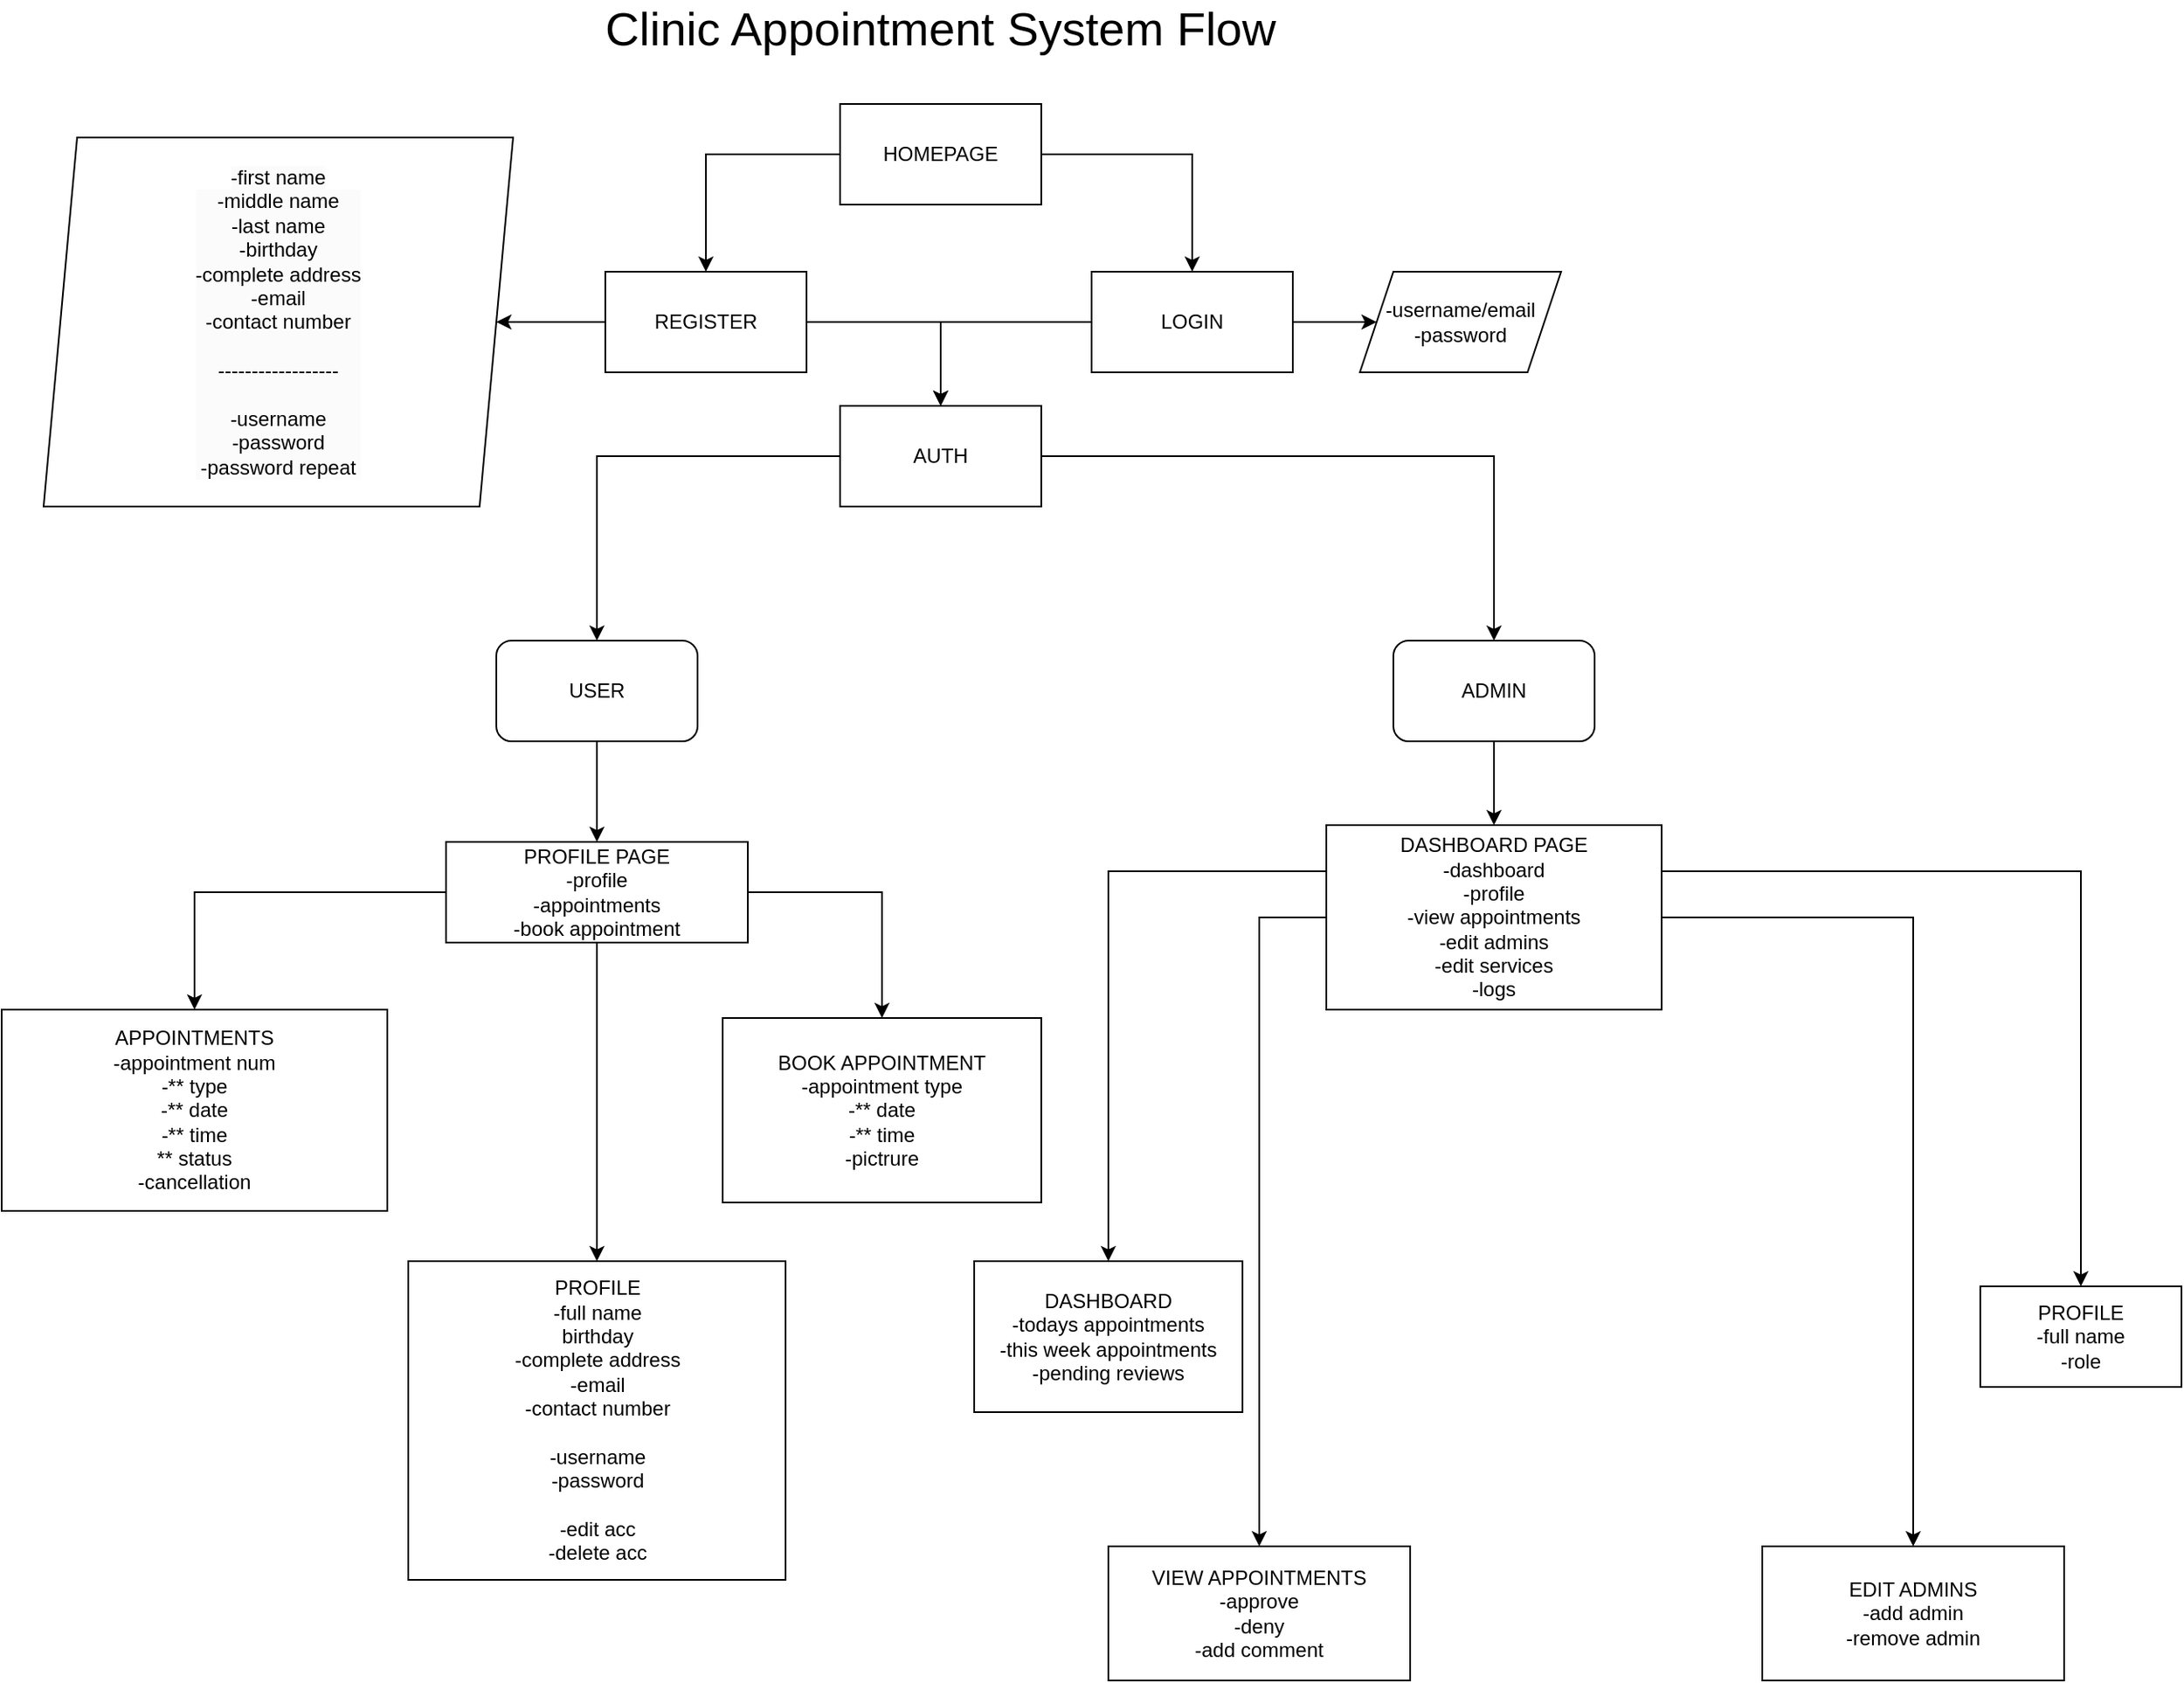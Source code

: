 <mxfile version="24.4.0" type="github">
  <diagram name="Page-1" id="2Ikt_EC1GCKtKshhTgcY">
    <mxGraphModel dx="1804" dy="620" grid="1" gridSize="10" guides="1" tooltips="1" connect="1" arrows="1" fold="1" page="1" pageScale="1" pageWidth="850" pageHeight="1100" math="0" shadow="0">
      <root>
        <mxCell id="0" />
        <mxCell id="1" parent="0" />
        <mxCell id="3c0A9AnZrhXUPr6MrEy5-3" style="edgeStyle=orthogonalEdgeStyle;rounded=0;orthogonalLoop=1;jettySize=auto;html=1;entryX=0.5;entryY=0;entryDx=0;entryDy=0;" edge="1" parent="1" source="3c0A9AnZrhXUPr6MrEy5-1" target="3c0A9AnZrhXUPr6MrEy5-4">
          <mxGeometry relative="1" as="geometry">
            <mxPoint x="110" y="220" as="targetPoint" />
          </mxGeometry>
        </mxCell>
        <mxCell id="3c0A9AnZrhXUPr6MrEy5-6" style="edgeStyle=orthogonalEdgeStyle;rounded=0;orthogonalLoop=1;jettySize=auto;html=1;entryX=0.5;entryY=0;entryDx=0;entryDy=0;" edge="1" parent="1" source="3c0A9AnZrhXUPr6MrEy5-1" target="3c0A9AnZrhXUPr6MrEy5-5">
          <mxGeometry relative="1" as="geometry" />
        </mxCell>
        <mxCell id="3c0A9AnZrhXUPr6MrEy5-1" value="HOMEPAGE" style="rounded=0;whiteSpace=wrap;html=1;" vertex="1" parent="1">
          <mxGeometry x="210" y="90" width="120" height="60" as="geometry" />
        </mxCell>
        <mxCell id="3c0A9AnZrhXUPr6MrEy5-2" value="Clinic Appointment System Flow" style="text;html=1;align=center;verticalAlign=middle;whiteSpace=wrap;rounded=0;fontStyle=0;fontFamily=Helvetica;fontSize=28;" vertex="1" parent="1">
          <mxGeometry x="40" y="30" width="460" height="30" as="geometry" />
        </mxCell>
        <mxCell id="3c0A9AnZrhXUPr6MrEy5-15" style="edgeStyle=orthogonalEdgeStyle;rounded=0;orthogonalLoop=1;jettySize=auto;html=1;entryX=1;entryY=0.5;entryDx=0;entryDy=0;" edge="1" parent="1" source="3c0A9AnZrhXUPr6MrEy5-4" target="3c0A9AnZrhXUPr6MrEy5-17">
          <mxGeometry relative="1" as="geometry">
            <mxPoint x="-40.0" y="220" as="targetPoint" />
          </mxGeometry>
        </mxCell>
        <mxCell id="3c0A9AnZrhXUPr6MrEy5-23" style="edgeStyle=orthogonalEdgeStyle;rounded=0;orthogonalLoop=1;jettySize=auto;html=1;entryX=0.5;entryY=0;entryDx=0;entryDy=0;" edge="1" parent="1" source="3c0A9AnZrhXUPr6MrEy5-4" target="3c0A9AnZrhXUPr6MrEy5-22">
          <mxGeometry relative="1" as="geometry" />
        </mxCell>
        <mxCell id="3c0A9AnZrhXUPr6MrEy5-4" value="REGISTER" style="rounded=0;whiteSpace=wrap;html=1;" vertex="1" parent="1">
          <mxGeometry x="70" y="190" width="120" height="60" as="geometry" />
        </mxCell>
        <mxCell id="3c0A9AnZrhXUPr6MrEy5-19" style="edgeStyle=orthogonalEdgeStyle;rounded=0;orthogonalLoop=1;jettySize=auto;html=1;entryX=0;entryY=0.5;entryDx=0;entryDy=0;" edge="1" parent="1" source="3c0A9AnZrhXUPr6MrEy5-5" target="3c0A9AnZrhXUPr6MrEy5-18">
          <mxGeometry relative="1" as="geometry" />
        </mxCell>
        <mxCell id="3c0A9AnZrhXUPr6MrEy5-24" style="edgeStyle=orthogonalEdgeStyle;rounded=0;orthogonalLoop=1;jettySize=auto;html=1;entryX=0.5;entryY=0;entryDx=0;entryDy=0;" edge="1" parent="1" source="3c0A9AnZrhXUPr6MrEy5-5" target="3c0A9AnZrhXUPr6MrEy5-22">
          <mxGeometry relative="1" as="geometry" />
        </mxCell>
        <mxCell id="3c0A9AnZrhXUPr6MrEy5-5" value="LOGIN" style="rounded=0;whiteSpace=wrap;html=1;" vertex="1" parent="1">
          <mxGeometry x="360" y="190" width="120" height="60" as="geometry" />
        </mxCell>
        <mxCell id="3c0A9AnZrhXUPr6MrEy5-33" style="edgeStyle=orthogonalEdgeStyle;rounded=0;orthogonalLoop=1;jettySize=auto;html=1;exitX=1;exitY=0.5;exitDx=0;exitDy=0;entryX=0.5;entryY=0;entryDx=0;entryDy=0;" edge="1" parent="1" source="3c0A9AnZrhXUPr6MrEy5-8" target="3c0A9AnZrhXUPr6MrEy5-13">
          <mxGeometry relative="1" as="geometry" />
        </mxCell>
        <mxCell id="3c0A9AnZrhXUPr6MrEy5-34" style="edgeStyle=orthogonalEdgeStyle;rounded=0;orthogonalLoop=1;jettySize=auto;html=1;exitX=0;exitY=0.5;exitDx=0;exitDy=0;entryX=0.5;entryY=0;entryDx=0;entryDy=0;" edge="1" parent="1" source="3c0A9AnZrhXUPr6MrEy5-8" target="3c0A9AnZrhXUPr6MrEy5-12">
          <mxGeometry relative="1" as="geometry" />
        </mxCell>
        <mxCell id="3c0A9AnZrhXUPr6MrEy5-37" style="edgeStyle=orthogonalEdgeStyle;rounded=0;orthogonalLoop=1;jettySize=auto;html=1;exitX=0.5;exitY=1;exitDx=0;exitDy=0;entryX=0.5;entryY=0;entryDx=0;entryDy=0;" edge="1" parent="1" source="3c0A9AnZrhXUPr6MrEy5-8" target="3c0A9AnZrhXUPr6MrEy5-38">
          <mxGeometry relative="1" as="geometry">
            <mxPoint x="10" y="840" as="targetPoint" />
          </mxGeometry>
        </mxCell>
        <mxCell id="3c0A9AnZrhXUPr6MrEy5-8" value="PROFILE PAGE&lt;div&gt;-profile&lt;br&gt;&lt;div&gt;-appointments&lt;/div&gt;&lt;div&gt;-book appointment&lt;/div&gt;&lt;/div&gt;" style="rounded=0;whiteSpace=wrap;html=1;" vertex="1" parent="1">
          <mxGeometry x="-25" y="530" width="180" height="60" as="geometry" />
        </mxCell>
        <mxCell id="3c0A9AnZrhXUPr6MrEy5-12" value="APPOINTMENTS&lt;div&gt;-appointment num&lt;/div&gt;&lt;div&gt;-** type&lt;/div&gt;&lt;div&gt;-** date&lt;/div&gt;&lt;div&gt;-** time&lt;/div&gt;&lt;div&gt;** status&lt;/div&gt;&lt;div&gt;-cancellation&lt;/div&gt;" style="rounded=0;whiteSpace=wrap;html=1;" vertex="1" parent="1">
          <mxGeometry x="-290" y="630" width="230" height="120" as="geometry" />
        </mxCell>
        <mxCell id="3c0A9AnZrhXUPr6MrEy5-13" value="BOOK APPOINTMENT&lt;div&gt;-appointment type&lt;/div&gt;&lt;div&gt;-** date&lt;/div&gt;&lt;div&gt;-** time&lt;/div&gt;&lt;div&gt;-pictrure&lt;/div&gt;" style="rounded=0;whiteSpace=wrap;html=1;" vertex="1" parent="1">
          <mxGeometry x="140" y="635" width="190" height="110" as="geometry" />
        </mxCell>
        <mxCell id="3c0A9AnZrhXUPr6MrEy5-17" value="&lt;span style=&quot;color: rgb(0, 0, 0); font-family: Helvetica; font-size: 12px; font-style: normal; font-variant-ligatures: normal; font-variant-caps: normal; font-weight: 400; letter-spacing: normal; orphans: 2; text-align: center; text-indent: 0px; text-transform: none; widows: 2; word-spacing: 0px; -webkit-text-stroke-width: 0px; white-space: normal; background-color: rgb(251, 251, 251); text-decoration-thickness: initial; text-decoration-style: initial; text-decoration-color: initial; display: inline !important; float: none;&quot;&gt;-first name&lt;/span&gt;&lt;div style=&quot;forced-color-adjust: none; color: rgb(0, 0, 0); font-family: Helvetica; font-size: 12px; font-style: normal; font-variant-ligatures: normal; font-variant-caps: normal; font-weight: 400; letter-spacing: normal; orphans: 2; text-align: center; text-indent: 0px; text-transform: none; widows: 2; word-spacing: 0px; -webkit-text-stroke-width: 0px; white-space: normal; background-color: rgb(251, 251, 251); text-decoration-thickness: initial; text-decoration-style: initial; text-decoration-color: initial;&quot;&gt;-middle name&lt;/div&gt;&lt;div style=&quot;forced-color-adjust: none; color: rgb(0, 0, 0); font-family: Helvetica; font-size: 12px; font-style: normal; font-variant-ligatures: normal; font-variant-caps: normal; font-weight: 400; letter-spacing: normal; orphans: 2; text-align: center; text-indent: 0px; text-transform: none; widows: 2; word-spacing: 0px; -webkit-text-stroke-width: 0px; white-space: normal; background-color: rgb(251, 251, 251); text-decoration-thickness: initial; text-decoration-style: initial; text-decoration-color: initial;&quot;&gt;-last name&lt;/div&gt;&lt;div style=&quot;forced-color-adjust: none; color: rgb(0, 0, 0); font-family: Helvetica; font-size: 12px; font-style: normal; font-variant-ligatures: normal; font-variant-caps: normal; font-weight: 400; letter-spacing: normal; orphans: 2; text-align: center; text-indent: 0px; text-transform: none; widows: 2; word-spacing: 0px; -webkit-text-stroke-width: 0px; white-space: normal; background-color: rgb(251, 251, 251); text-decoration-thickness: initial; text-decoration-style: initial; text-decoration-color: initial;&quot;&gt;-birthday&lt;br style=&quot;forced-color-adjust: none;&quot;&gt;&lt;/div&gt;&lt;div style=&quot;forced-color-adjust: none; color: rgb(0, 0, 0); font-family: Helvetica; font-size: 12px; font-style: normal; font-variant-ligatures: normal; font-variant-caps: normal; font-weight: 400; letter-spacing: normal; orphans: 2; text-align: center; text-indent: 0px; text-transform: none; widows: 2; word-spacing: 0px; -webkit-text-stroke-width: 0px; white-space: normal; background-color: rgb(251, 251, 251); text-decoration-thickness: initial; text-decoration-style: initial; text-decoration-color: initial;&quot;&gt;-complete address&lt;/div&gt;&lt;div style=&quot;forced-color-adjust: none; color: rgb(0, 0, 0); font-family: Helvetica; font-size: 12px; font-style: normal; font-variant-ligatures: normal; font-variant-caps: normal; font-weight: 400; letter-spacing: normal; orphans: 2; text-align: center; text-indent: 0px; text-transform: none; widows: 2; word-spacing: 0px; -webkit-text-stroke-width: 0px; white-space: normal; background-color: rgb(251, 251, 251); text-decoration-thickness: initial; text-decoration-style: initial; text-decoration-color: initial;&quot;&gt;-email&lt;/div&gt;&lt;div style=&quot;forced-color-adjust: none; color: rgb(0, 0, 0); font-family: Helvetica; font-size: 12px; font-style: normal; font-variant-ligatures: normal; font-variant-caps: normal; font-weight: 400; letter-spacing: normal; orphans: 2; text-align: center; text-indent: 0px; text-transform: none; widows: 2; word-spacing: 0px; -webkit-text-stroke-width: 0px; white-space: normal; background-color: rgb(251, 251, 251); text-decoration-thickness: initial; text-decoration-style: initial; text-decoration-color: initial;&quot;&gt;-contact number&lt;/div&gt;&lt;div style=&quot;forced-color-adjust: none; color: rgb(0, 0, 0); font-family: Helvetica; font-size: 12px; font-style: normal; font-variant-ligatures: normal; font-variant-caps: normal; font-weight: 400; letter-spacing: normal; orphans: 2; text-align: center; text-indent: 0px; text-transform: none; widows: 2; word-spacing: 0px; -webkit-text-stroke-width: 0px; white-space: normal; background-color: rgb(251, 251, 251); text-decoration-thickness: initial; text-decoration-style: initial; text-decoration-color: initial;&quot;&gt;&lt;br&gt;&lt;/div&gt;&lt;div style=&quot;forced-color-adjust: none; color: rgb(0, 0, 0); font-family: Helvetica; font-size: 12px; font-style: normal; font-variant-ligatures: normal; font-variant-caps: normal; font-weight: 400; letter-spacing: normal; orphans: 2; text-align: center; text-indent: 0px; text-transform: none; widows: 2; word-spacing: 0px; -webkit-text-stroke-width: 0px; white-space: normal; background-color: rgb(251, 251, 251); text-decoration-thickness: initial; text-decoration-style: initial; text-decoration-color: initial;&quot;&gt;------------------&lt;/div&gt;&lt;div style=&quot;forced-color-adjust: none; color: rgb(0, 0, 0); font-family: Helvetica; font-size: 12px; font-style: normal; font-variant-ligatures: normal; font-variant-caps: normal; font-weight: 400; letter-spacing: normal; orphans: 2; text-align: center; text-indent: 0px; text-transform: none; widows: 2; word-spacing: 0px; -webkit-text-stroke-width: 0px; white-space: normal; background-color: rgb(251, 251, 251); text-decoration-thickness: initial; text-decoration-style: initial; text-decoration-color: initial;&quot;&gt;&lt;br&gt;&lt;/div&gt;&lt;div style=&quot;forced-color-adjust: none; color: rgb(0, 0, 0); font-family: Helvetica; font-size: 12px; font-style: normal; font-variant-ligatures: normal; font-variant-caps: normal; font-weight: 400; letter-spacing: normal; orphans: 2; text-align: center; text-indent: 0px; text-transform: none; widows: 2; word-spacing: 0px; -webkit-text-stroke-width: 0px; white-space: normal; background-color: rgb(251, 251, 251); text-decoration-thickness: initial; text-decoration-style: initial; text-decoration-color: initial;&quot;&gt;-username&lt;/div&gt;&lt;div style=&quot;forced-color-adjust: none; color: rgb(0, 0, 0); font-family: Helvetica; font-size: 12px; font-style: normal; font-variant-ligatures: normal; font-variant-caps: normal; font-weight: 400; letter-spacing: normal; orphans: 2; text-align: center; text-indent: 0px; text-transform: none; widows: 2; word-spacing: 0px; -webkit-text-stroke-width: 0px; white-space: normal; background-color: rgb(251, 251, 251); text-decoration-thickness: initial; text-decoration-style: initial; text-decoration-color: initial;&quot;&gt;-password&lt;/div&gt;&lt;div style=&quot;forced-color-adjust: none; color: rgb(0, 0, 0); font-family: Helvetica; font-size: 12px; font-style: normal; font-variant-ligatures: normal; font-variant-caps: normal; font-weight: 400; letter-spacing: normal; orphans: 2; text-align: center; text-indent: 0px; text-transform: none; widows: 2; word-spacing: 0px; -webkit-text-stroke-width: 0px; white-space: normal; background-color: rgb(251, 251, 251); text-decoration-thickness: initial; text-decoration-style: initial; text-decoration-color: initial;&quot;&gt;-password repeat&lt;/div&gt;" style="shape=parallelogram;perimeter=parallelogramPerimeter;whiteSpace=wrap;html=1;fixedSize=1;" vertex="1" parent="1">
          <mxGeometry x="-265" y="110" width="280" height="220" as="geometry" />
        </mxCell>
        <mxCell id="3c0A9AnZrhXUPr6MrEy5-18" value="-username/email&lt;div&gt;-password&lt;/div&gt;" style="shape=parallelogram;perimeter=parallelogramPerimeter;whiteSpace=wrap;html=1;fixedSize=1;" vertex="1" parent="1">
          <mxGeometry x="520" y="190" width="120" height="60" as="geometry" />
        </mxCell>
        <mxCell id="3c0A9AnZrhXUPr6MrEy5-35" style="edgeStyle=orthogonalEdgeStyle;rounded=0;orthogonalLoop=1;jettySize=auto;html=1;exitX=0;exitY=0.5;exitDx=0;exitDy=0;entryX=0.5;entryY=0;entryDx=0;entryDy=0;" edge="1" parent="1" source="3c0A9AnZrhXUPr6MrEy5-22" target="3c0A9AnZrhXUPr6MrEy5-25">
          <mxGeometry relative="1" as="geometry" />
        </mxCell>
        <mxCell id="3c0A9AnZrhXUPr6MrEy5-36" style="edgeStyle=orthogonalEdgeStyle;rounded=0;orthogonalLoop=1;jettySize=auto;html=1;exitX=1;exitY=0.5;exitDx=0;exitDy=0;entryX=0.5;entryY=0;entryDx=0;entryDy=0;" edge="1" parent="1" source="3c0A9AnZrhXUPr6MrEy5-22" target="3c0A9AnZrhXUPr6MrEy5-26">
          <mxGeometry relative="1" as="geometry" />
        </mxCell>
        <mxCell id="3c0A9AnZrhXUPr6MrEy5-22" value="AUTH" style="rounded=0;whiteSpace=wrap;html=1;" vertex="1" parent="1">
          <mxGeometry x="210" y="270" width="120" height="60" as="geometry" />
        </mxCell>
        <mxCell id="3c0A9AnZrhXUPr6MrEy5-32" style="edgeStyle=orthogonalEdgeStyle;rounded=0;orthogonalLoop=1;jettySize=auto;html=1;exitX=0.5;exitY=1;exitDx=0;exitDy=0;entryX=0.5;entryY=0;entryDx=0;entryDy=0;" edge="1" parent="1" source="3c0A9AnZrhXUPr6MrEy5-25" target="3c0A9AnZrhXUPr6MrEy5-8">
          <mxGeometry relative="1" as="geometry" />
        </mxCell>
        <mxCell id="3c0A9AnZrhXUPr6MrEy5-25" value="USER" style="rounded=1;whiteSpace=wrap;html=1;" vertex="1" parent="1">
          <mxGeometry x="5" y="410" width="120" height="60" as="geometry" />
        </mxCell>
        <mxCell id="3c0A9AnZrhXUPr6MrEy5-31" style="edgeStyle=orthogonalEdgeStyle;rounded=0;orthogonalLoop=1;jettySize=auto;html=1;exitX=0.5;exitY=1;exitDx=0;exitDy=0;entryX=0.5;entryY=0;entryDx=0;entryDy=0;" edge="1" parent="1" source="3c0A9AnZrhXUPr6MrEy5-26" target="3c0A9AnZrhXUPr6MrEy5-30">
          <mxGeometry relative="1" as="geometry" />
        </mxCell>
        <mxCell id="3c0A9AnZrhXUPr6MrEy5-26" value="ADMIN" style="rounded=1;whiteSpace=wrap;html=1;" vertex="1" parent="1">
          <mxGeometry x="540" y="410" width="120" height="60" as="geometry" />
        </mxCell>
        <mxCell id="3c0A9AnZrhXUPr6MrEy5-47" style="edgeStyle=orthogonalEdgeStyle;rounded=0;orthogonalLoop=1;jettySize=auto;html=1;exitX=0;exitY=0.25;exitDx=0;exitDy=0;entryX=0.5;entryY=0;entryDx=0;entryDy=0;" edge="1" parent="1" source="3c0A9AnZrhXUPr6MrEy5-30" target="3c0A9AnZrhXUPr6MrEy5-41">
          <mxGeometry relative="1" as="geometry" />
        </mxCell>
        <mxCell id="3c0A9AnZrhXUPr6MrEy5-49" value="" style="edgeStyle=orthogonalEdgeStyle;rounded=0;orthogonalLoop=1;jettySize=auto;html=1;exitX=1;exitY=0.25;exitDx=0;exitDy=0;" edge="1" parent="1" source="3c0A9AnZrhXUPr6MrEy5-30" target="3c0A9AnZrhXUPr6MrEy5-48">
          <mxGeometry relative="1" as="geometry" />
        </mxCell>
        <mxCell id="3c0A9AnZrhXUPr6MrEy5-50" style="edgeStyle=orthogonalEdgeStyle;rounded=0;orthogonalLoop=1;jettySize=auto;html=1;exitX=0;exitY=0.5;exitDx=0;exitDy=0;entryX=0.5;entryY=0;entryDx=0;entryDy=0;" edge="1" parent="1" source="3c0A9AnZrhXUPr6MrEy5-30" target="3c0A9AnZrhXUPr6MrEy5-51">
          <mxGeometry relative="1" as="geometry">
            <mxPoint x="460" y="940" as="targetPoint" />
          </mxGeometry>
        </mxCell>
        <mxCell id="3c0A9AnZrhXUPr6MrEy5-52" style="edgeStyle=orthogonalEdgeStyle;rounded=0;orthogonalLoop=1;jettySize=auto;html=1;entryX=0.5;entryY=0;entryDx=0;entryDy=0;" edge="1" parent="1" source="3c0A9AnZrhXUPr6MrEy5-30" target="3c0A9AnZrhXUPr6MrEy5-53">
          <mxGeometry relative="1" as="geometry">
            <mxPoint x="850" y="950" as="targetPoint" />
          </mxGeometry>
        </mxCell>
        <mxCell id="3c0A9AnZrhXUPr6MrEy5-30" value="DASHBOARD PAGE&lt;div&gt;-dashboard&lt;/div&gt;&lt;div&gt;-profile&lt;/div&gt;&lt;div&gt;-view appointments&lt;/div&gt;&lt;div&gt;-edit admins&lt;/div&gt;&lt;div&gt;-edit services&lt;/div&gt;&lt;div&gt;-logs&lt;/div&gt;" style="rounded=0;whiteSpace=wrap;html=1;" vertex="1" parent="1">
          <mxGeometry x="500" y="520" width="200" height="110" as="geometry" />
        </mxCell>
        <mxCell id="3c0A9AnZrhXUPr6MrEy5-38" value="PROFILE&lt;div&gt;-full name&lt;/div&gt;&lt;div&gt;birthday&lt;/div&gt;&lt;div&gt;-complete address&lt;/div&gt;&lt;div&gt;-email&lt;/div&gt;&lt;div&gt;-contact number&lt;/div&gt;&lt;div&gt;&lt;br&gt;&lt;/div&gt;&lt;div&gt;-username&lt;/div&gt;&lt;div&gt;-password&lt;/div&gt;&lt;div&gt;&lt;br&gt;&lt;/div&gt;&lt;div&gt;-edit acc&lt;/div&gt;&lt;div&gt;-delete acc&lt;/div&gt;" style="rounded=0;whiteSpace=wrap;html=1;" vertex="1" parent="1">
          <mxGeometry x="-47.5" y="780" width="225" height="190" as="geometry" />
        </mxCell>
        <mxCell id="3c0A9AnZrhXUPr6MrEy5-41" value="DASHBOARD&lt;div&gt;-todays appointments&lt;/div&gt;&lt;div&gt;-this week appointments&lt;/div&gt;&lt;div&gt;-pending reviews&lt;/div&gt;" style="whiteSpace=wrap;html=1;rounded=0;" vertex="1" parent="1">
          <mxGeometry x="290" y="780" width="160" height="90" as="geometry" />
        </mxCell>
        <mxCell id="3c0A9AnZrhXUPr6MrEy5-48" value="PROFILE&lt;div&gt;-full name&lt;/div&gt;&lt;div&gt;-role&lt;/div&gt;" style="whiteSpace=wrap;html=1;rounded=0;" vertex="1" parent="1">
          <mxGeometry x="890" y="795" width="120" height="60" as="geometry" />
        </mxCell>
        <mxCell id="3c0A9AnZrhXUPr6MrEy5-51" value="VIEW APPOINTMENTS&lt;div&gt;-approve&lt;/div&gt;&lt;div&gt;-deny&lt;/div&gt;&lt;div&gt;-add comment&lt;/div&gt;" style="rounded=0;whiteSpace=wrap;html=1;" vertex="1" parent="1">
          <mxGeometry x="370" y="950" width="180" height="80" as="geometry" />
        </mxCell>
        <mxCell id="3c0A9AnZrhXUPr6MrEy5-53" value="EDIT ADMINS&lt;div&gt;-add admin&lt;/div&gt;&lt;div&gt;-remove admin&lt;/div&gt;" style="rounded=0;whiteSpace=wrap;html=1;" vertex="1" parent="1">
          <mxGeometry x="760" y="950" width="180" height="80" as="geometry" />
        </mxCell>
      </root>
    </mxGraphModel>
  </diagram>
</mxfile>
